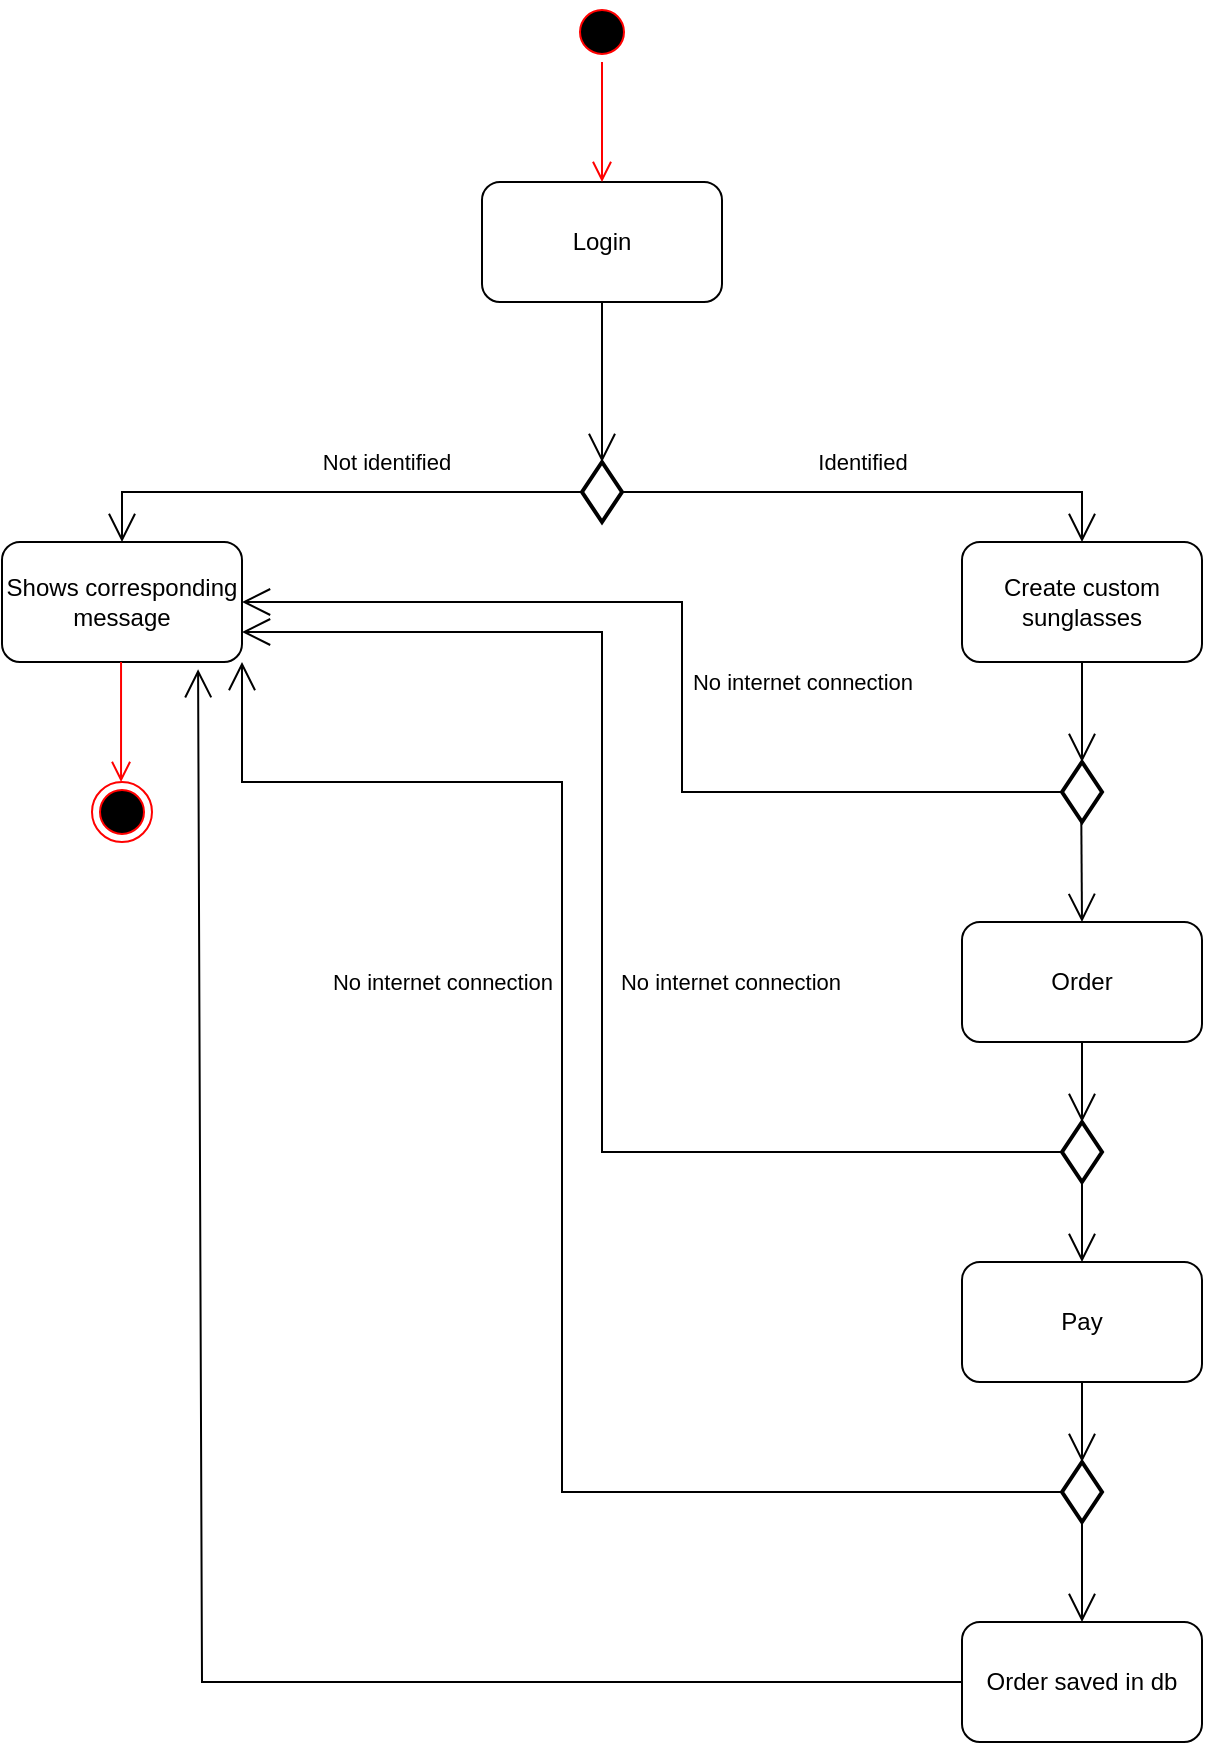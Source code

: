 <mxfile version="24.0.7" type="device">
  <diagram name="Page-1" id="hfTxe8IZ0LpY-cdfA1d0">
    <mxGraphModel dx="1050" dy="522" grid="1" gridSize="10" guides="1" tooltips="1" connect="1" arrows="1" fold="1" page="1" pageScale="1" pageWidth="827" pageHeight="1169" math="0" shadow="0">
      <root>
        <mxCell id="0" />
        <mxCell id="1" parent="0" />
        <mxCell id="2LJSYE-qC05VJJCvGrUG-1" value="Login" style="rounded=1;whiteSpace=wrap;html=1;" parent="1" vertex="1">
          <mxGeometry x="380" y="140" width="120" height="60" as="geometry" />
        </mxCell>
        <mxCell id="2LJSYE-qC05VJJCvGrUG-2" value="" style="ellipse;html=1;shape=startState;fillColor=#000000;strokeColor=#ff0000;" parent="1" vertex="1">
          <mxGeometry x="425" y="50" width="30" height="30" as="geometry" />
        </mxCell>
        <mxCell id="2LJSYE-qC05VJJCvGrUG-3" value="" style="edgeStyle=orthogonalEdgeStyle;html=1;verticalAlign=bottom;endArrow=open;endSize=8;strokeColor=#ff0000;rounded=0;" parent="1" source="2LJSYE-qC05VJJCvGrUG-2" edge="1">
          <mxGeometry relative="1" as="geometry">
            <mxPoint x="440" y="140" as="targetPoint" />
          </mxGeometry>
        </mxCell>
        <mxCell id="2LJSYE-qC05VJJCvGrUG-4" value="" style="strokeWidth=2;html=1;shape=mxgraph.flowchart.decision;whiteSpace=wrap;" parent="1" vertex="1">
          <mxGeometry x="430" y="280" width="20" height="30" as="geometry" />
        </mxCell>
        <mxCell id="2LJSYE-qC05VJJCvGrUG-5" value="" style="endArrow=open;endFill=1;endSize=12;html=1;rounded=0;exitX=0.5;exitY=1;exitDx=0;exitDy=0;" parent="1" source="2LJSYE-qC05VJJCvGrUG-1" target="2LJSYE-qC05VJJCvGrUG-4" edge="1">
          <mxGeometry width="160" relative="1" as="geometry">
            <mxPoint x="220" y="270" as="sourcePoint" />
            <mxPoint x="380" y="270" as="targetPoint" />
          </mxGeometry>
        </mxCell>
        <mxCell id="2LJSYE-qC05VJJCvGrUG-6" value="" style="endArrow=open;endFill=1;endSize=12;html=1;rounded=0;exitX=0;exitY=0.5;exitDx=0;exitDy=0;exitPerimeter=0;" parent="1" source="2LJSYE-qC05VJJCvGrUG-4" edge="1">
          <mxGeometry width="160" relative="1" as="geometry">
            <mxPoint x="220" y="270" as="sourcePoint" />
            <mxPoint x="200" y="320" as="targetPoint" />
            <Array as="points">
              <mxPoint x="200" y="295" />
            </Array>
          </mxGeometry>
        </mxCell>
        <mxCell id="2LJSYE-qC05VJJCvGrUG-9" value="Not identified" style="edgeLabel;html=1;align=center;verticalAlign=middle;resizable=0;points=[];" parent="2LJSYE-qC05VJJCvGrUG-6" vertex="1" connectable="0">
          <mxGeometry x="-0.233" y="-3" relative="1" as="geometry">
            <mxPoint y="-12" as="offset" />
          </mxGeometry>
        </mxCell>
        <mxCell id="2LJSYE-qC05VJJCvGrUG-8" value="" style="endArrow=open;endFill=1;endSize=12;html=1;rounded=0;exitX=1;exitY=0.5;exitDx=0;exitDy=0;exitPerimeter=0;" parent="1" source="2LJSYE-qC05VJJCvGrUG-4" edge="1">
          <mxGeometry width="160" relative="1" as="geometry">
            <mxPoint x="680" y="290" as="sourcePoint" />
            <mxPoint x="680" y="320" as="targetPoint" />
            <Array as="points">
              <mxPoint x="680" y="295" />
            </Array>
          </mxGeometry>
        </mxCell>
        <mxCell id="2LJSYE-qC05VJJCvGrUG-10" value="Identified" style="edgeLabel;html=1;align=center;verticalAlign=middle;resizable=0;points=[];" parent="2LJSYE-qC05VJJCvGrUG-8" vertex="1" connectable="0">
          <mxGeometry x="-0.426" y="-1" relative="1" as="geometry">
            <mxPoint x="47" y="-16" as="offset" />
          </mxGeometry>
        </mxCell>
        <mxCell id="2LJSYE-qC05VJJCvGrUG-11" value="Create custom sunglasses" style="rounded=1;whiteSpace=wrap;html=1;" parent="1" vertex="1">
          <mxGeometry x="620" y="320" width="120" height="60" as="geometry" />
        </mxCell>
        <mxCell id="2LJSYE-qC05VJJCvGrUG-12" value="Shows corresponding message" style="rounded=1;whiteSpace=wrap;html=1;" parent="1" vertex="1">
          <mxGeometry x="140" y="320" width="120" height="60" as="geometry" />
        </mxCell>
        <mxCell id="2LJSYE-qC05VJJCvGrUG-13" value="" style="ellipse;html=1;shape=endState;fillColor=#000000;strokeColor=#ff0000;" parent="1" vertex="1">
          <mxGeometry x="185" y="440" width="30" height="30" as="geometry" />
        </mxCell>
        <mxCell id="2LJSYE-qC05VJJCvGrUG-14" value="" style="edgeStyle=orthogonalEdgeStyle;html=1;verticalAlign=bottom;endArrow=open;endSize=8;strokeColor=#ff0000;rounded=0;" parent="1" edge="1">
          <mxGeometry relative="1" as="geometry">
            <mxPoint x="199.52" y="440" as="targetPoint" />
            <mxPoint x="199.52" y="380" as="sourcePoint" />
          </mxGeometry>
        </mxCell>
        <mxCell id="2LJSYE-qC05VJJCvGrUG-17" value="" style="strokeWidth=2;html=1;shape=mxgraph.flowchart.decision;whiteSpace=wrap;" parent="1" vertex="1">
          <mxGeometry x="670" y="780" width="20" height="30" as="geometry" />
        </mxCell>
        <mxCell id="2LJSYE-qC05VJJCvGrUG-18" value="" style="endArrow=open;endFill=1;endSize=12;html=1;rounded=0;exitX=0;exitY=0.5;exitDx=0;exitDy=0;exitPerimeter=0;entryX=1;entryY=1;entryDx=0;entryDy=0;" parent="1" source="2LJSYE-qC05VJJCvGrUG-17" target="2LJSYE-qC05VJJCvGrUG-12" edge="1">
          <mxGeometry width="160" relative="1" as="geometry">
            <mxPoint x="400" y="550" as="sourcePoint" />
            <mxPoint x="420" y="350" as="targetPoint" />
            <Array as="points">
              <mxPoint x="420" y="795" />
              <mxPoint x="420" y="440" />
              <mxPoint x="260" y="440" />
            </Array>
          </mxGeometry>
        </mxCell>
        <mxCell id="2LJSYE-qC05VJJCvGrUG-20" value="No internet connection" style="edgeLabel;html=1;align=center;verticalAlign=middle;resizable=0;points=[];" parent="2LJSYE-qC05VJJCvGrUG-18" vertex="1" connectable="0">
          <mxGeometry x="0.167" y="-1" relative="1" as="geometry">
            <mxPoint x="-61" y="-24" as="offset" />
          </mxGeometry>
        </mxCell>
        <mxCell id="2LJSYE-qC05VJJCvGrUG-19" value="" style="endArrow=open;endFill=1;endSize=12;html=1;rounded=0;entryX=0.5;entryY=0;entryDx=0;entryDy=0;entryPerimeter=0;exitX=0.5;exitY=1;exitDx=0;exitDy=0;" parent="1" source="2LJSYE-qC05VJJCvGrUG-23" target="2LJSYE-qC05VJJCvGrUG-17" edge="1">
          <mxGeometry width="160" relative="1" as="geometry">
            <mxPoint x="700" y="630" as="sourcePoint" />
            <mxPoint x="560" y="550" as="targetPoint" />
            <Array as="points" />
          </mxGeometry>
        </mxCell>
        <mxCell id="2LJSYE-qC05VJJCvGrUG-21" value="Order" style="rounded=1;whiteSpace=wrap;html=1;" parent="1" vertex="1">
          <mxGeometry x="620" y="510" width="120" height="60" as="geometry" />
        </mxCell>
        <mxCell id="2LJSYE-qC05VJJCvGrUG-22" value="" style="endArrow=open;endFill=1;endSize=12;html=1;rounded=0;exitX=0.5;exitY=1;exitDx=0;exitDy=0;entryX=0.5;entryY=0;entryDx=0;entryDy=0;entryPerimeter=0;" parent="1" source="2LJSYE-qC05VJJCvGrUG-11" target="2LJSYE-qC05VJJCvGrUG-27" edge="1">
          <mxGeometry width="160" relative="1" as="geometry">
            <mxPoint x="450" y="480" as="sourcePoint" />
            <mxPoint x="610" y="480" as="targetPoint" />
          </mxGeometry>
        </mxCell>
        <mxCell id="2LJSYE-qC05VJJCvGrUG-23" value="Pay" style="rounded=1;whiteSpace=wrap;html=1;" parent="1" vertex="1">
          <mxGeometry x="620" y="680" width="120" height="60" as="geometry" />
        </mxCell>
        <mxCell id="2LJSYE-qC05VJJCvGrUG-24" value="" style="endArrow=open;endFill=1;endSize=12;html=1;rounded=0;exitX=0.5;exitY=1;exitDx=0;exitDy=0;entryX=0.5;entryY=0;entryDx=0;entryDy=0;entryPerimeter=0;" parent="1" source="2LJSYE-qC05VJJCvGrUG-21" target="2LJSYE-qC05VJJCvGrUG-30" edge="1">
          <mxGeometry width="160" relative="1" as="geometry">
            <mxPoint x="680" y="500" as="sourcePoint" />
            <mxPoint x="750" y="590" as="targetPoint" />
            <Array as="points" />
          </mxGeometry>
        </mxCell>
        <mxCell id="2LJSYE-qC05VJJCvGrUG-25" value="" style="endArrow=open;endFill=1;endSize=12;html=1;rounded=0;entryX=1;entryY=0.5;entryDx=0;entryDy=0;exitX=0;exitY=0.5;exitDx=0;exitDy=0;exitPerimeter=0;" parent="1" source="2LJSYE-qC05VJJCvGrUG-27" target="2LJSYE-qC05VJJCvGrUG-12" edge="1">
          <mxGeometry width="160" relative="1" as="geometry">
            <mxPoint x="480" y="470" as="sourcePoint" />
            <mxPoint x="610" y="420" as="targetPoint" />
            <Array as="points">
              <mxPoint x="480" y="445" />
              <mxPoint x="480" y="350" />
            </Array>
          </mxGeometry>
        </mxCell>
        <mxCell id="2LJSYE-qC05VJJCvGrUG-26" value="No internet connection" style="edgeLabel;html=1;align=center;verticalAlign=middle;resizable=0;points=[];" parent="1" vertex="1" connectable="0">
          <mxGeometry x="480" y="445.001" as="geometry">
            <mxPoint x="24" y="95" as="offset" />
          </mxGeometry>
        </mxCell>
        <mxCell id="2LJSYE-qC05VJJCvGrUG-27" value="" style="strokeWidth=2;html=1;shape=mxgraph.flowchart.decision;whiteSpace=wrap;" parent="1" vertex="1">
          <mxGeometry x="670" y="430" width="20" height="30" as="geometry" />
        </mxCell>
        <mxCell id="2LJSYE-qC05VJJCvGrUG-28" value="" style="endArrow=open;endFill=1;endSize=12;html=1;rounded=0;exitX=0.5;exitY=1;exitDx=0;exitDy=0;entryX=0.5;entryY=0;entryDx=0;entryDy=0;" parent="1" target="2LJSYE-qC05VJJCvGrUG-21" edge="1">
          <mxGeometry width="160" relative="1" as="geometry">
            <mxPoint x="679.66" y="460" as="sourcePoint" />
            <mxPoint x="680" y="500" as="targetPoint" />
          </mxGeometry>
        </mxCell>
        <mxCell id="2LJSYE-qC05VJJCvGrUG-30" value="" style="strokeWidth=2;html=1;shape=mxgraph.flowchart.decision;whiteSpace=wrap;" parent="1" vertex="1">
          <mxGeometry x="670" y="610" width="20" height="30" as="geometry" />
        </mxCell>
        <mxCell id="2LJSYE-qC05VJJCvGrUG-31" value="" style="endArrow=open;endFill=1;endSize=12;html=1;rounded=0;entryX=0.5;entryY=0;entryDx=0;entryDy=0;exitX=0.5;exitY=1;exitDx=0;exitDy=0;exitPerimeter=0;" parent="1" source="2LJSYE-qC05VJJCvGrUG-30" target="2LJSYE-qC05VJJCvGrUG-23" edge="1">
          <mxGeometry width="160" relative="1" as="geometry">
            <mxPoint x="690" y="660" as="sourcePoint" />
            <mxPoint x="679.66" y="680" as="targetPoint" />
            <Array as="points" />
          </mxGeometry>
        </mxCell>
        <mxCell id="2LJSYE-qC05VJJCvGrUG-33" value="" style="endArrow=open;endFill=1;endSize=12;html=1;rounded=0;exitX=0;exitY=0.5;exitDx=0;exitDy=0;exitPerimeter=0;entryX=1;entryY=0.75;entryDx=0;entryDy=0;" parent="1" source="2LJSYE-qC05VJJCvGrUG-30" target="2LJSYE-qC05VJJCvGrUG-12" edge="1">
          <mxGeometry width="160" relative="1" as="geometry">
            <mxPoint x="450" y="550" as="sourcePoint" />
            <mxPoint x="610" y="550" as="targetPoint" />
            <Array as="points">
              <mxPoint x="440" y="625" />
              <mxPoint x="440" y="365" />
            </Array>
          </mxGeometry>
        </mxCell>
        <mxCell id="2LJSYE-qC05VJJCvGrUG-34" value="Order saved in db" style="rounded=1;whiteSpace=wrap;html=1;" parent="1" vertex="1">
          <mxGeometry x="620" y="860" width="120" height="60" as="geometry" />
        </mxCell>
        <mxCell id="2LJSYE-qC05VJJCvGrUG-35" value="" style="endArrow=open;endFill=1;endSize=12;html=1;rounded=0;exitX=0.5;exitY=1;exitDx=0;exitDy=0;exitPerimeter=0;entryX=0.5;entryY=0;entryDx=0;entryDy=0;" parent="1" source="2LJSYE-qC05VJJCvGrUG-17" target="2LJSYE-qC05VJJCvGrUG-34" edge="1">
          <mxGeometry width="160" relative="1" as="geometry">
            <mxPoint x="450" y="870" as="sourcePoint" />
            <mxPoint x="610" y="870" as="targetPoint" />
          </mxGeometry>
        </mxCell>
        <mxCell id="2LJSYE-qC05VJJCvGrUG-36" value="" style="endArrow=open;endFill=1;endSize=12;html=1;rounded=0;exitX=0;exitY=0.5;exitDx=0;exitDy=0;entryX=0.817;entryY=1.06;entryDx=0;entryDy=0;entryPerimeter=0;" parent="1" source="2LJSYE-qC05VJJCvGrUG-34" target="2LJSYE-qC05VJJCvGrUG-12" edge="1">
          <mxGeometry width="160" relative="1" as="geometry">
            <mxPoint x="260" y="840" as="sourcePoint" />
            <mxPoint x="240" y="610" as="targetPoint" />
            <Array as="points">
              <mxPoint x="240" y="890" />
            </Array>
          </mxGeometry>
        </mxCell>
        <mxCell id="xMFDGB4wSCGc6ArK9b0k-1" value="No internet connection" style="edgeLabel;html=1;align=center;verticalAlign=middle;resizable=0;points=[];" parent="1" vertex="1" connectable="0">
          <mxGeometry x="540" y="390.001" as="geometry" />
        </mxCell>
      </root>
    </mxGraphModel>
  </diagram>
</mxfile>
